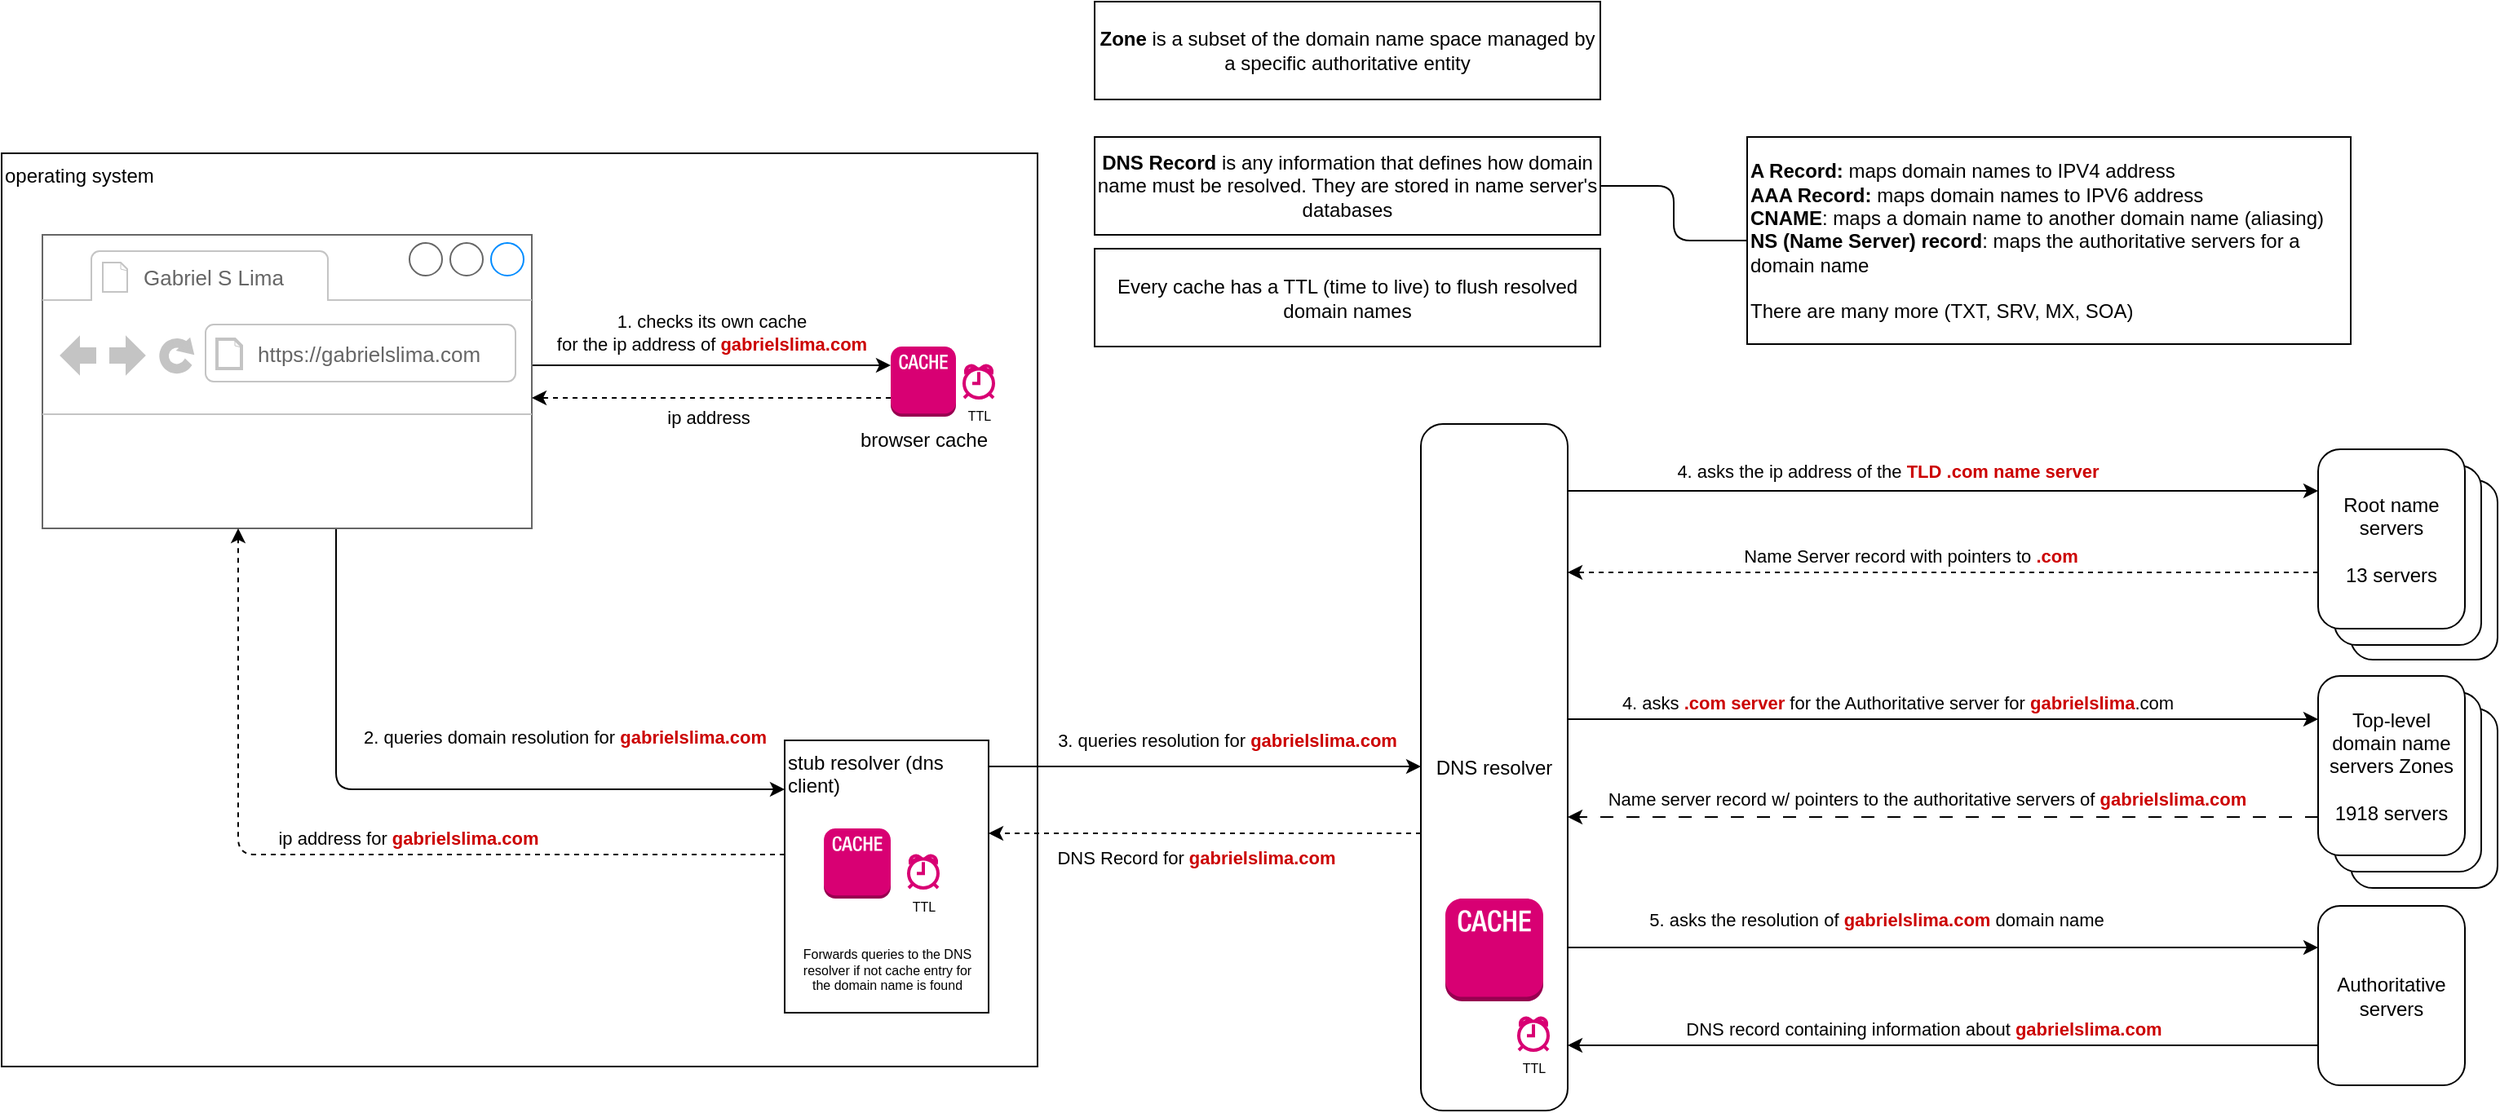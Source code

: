 <mxfile version="25.0.3" pages="2">
  <diagram name="DNS resolver" id="-U9XJzt1BLZ21hI1Nl3i">
    <mxGraphModel dx="2984" dy="813" grid="1" gridSize="10" guides="1" tooltips="1" connect="1" arrows="1" fold="1" page="1" pageScale="1" pageWidth="1100" pageHeight="850" math="0" shadow="0">
      <root>
        <mxCell id="0" />
        <mxCell id="1" parent="0" />
        <mxCell id="v-OLIDeeJJNoUvGbv9xZ-9" value="&lt;div&gt;Root name servers&lt;/div&gt;&lt;div&gt;&lt;br&gt;&lt;/div&gt;&lt;div&gt;1918 servers&lt;br&gt;&lt;/div&gt;" style="rounded=1;whiteSpace=wrap;html=1;" vertex="1" parent="1">
          <mxGeometry x="1400" y="493.5" width="90" height="110" as="geometry" />
        </mxCell>
        <mxCell id="v-OLIDeeJJNoUvGbv9xZ-8" value="&lt;div&gt;Root name servers&lt;/div&gt;&lt;div&gt;&lt;br&gt;&lt;/div&gt;&lt;div&gt;1918 servers&lt;br&gt;&lt;/div&gt;" style="rounded=1;whiteSpace=wrap;html=1;" vertex="1" parent="1">
          <mxGeometry x="1390" y="483.5" width="90" height="110" as="geometry" />
        </mxCell>
        <mxCell id="v-OLIDeeJJNoUvGbv9xZ-7" value="&lt;div&gt;Root name servers&lt;/div&gt;&lt;div&gt;&lt;br&gt;&lt;/div&gt;&lt;div&gt;13 servers&lt;br&gt;&lt;/div&gt;" style="rounded=1;whiteSpace=wrap;html=1;" vertex="1" parent="1">
          <mxGeometry x="1400" y="353.5" width="90" height="110" as="geometry" />
        </mxCell>
        <mxCell id="v-OLIDeeJJNoUvGbv9xZ-6" value="&lt;div&gt;Root name servers&lt;/div&gt;&lt;div&gt;&lt;br&gt;&lt;/div&gt;&lt;div&gt;13 servers&lt;br&gt;&lt;/div&gt;" style="rounded=1;whiteSpace=wrap;html=1;" vertex="1" parent="1">
          <mxGeometry x="1390" y="344.5" width="90" height="110" as="geometry" />
        </mxCell>
        <mxCell id="dDs_sU-MVGWkAlIGCaFT-8" value="operating system" style="rounded=0;whiteSpace=wrap;html=1;align=left;verticalAlign=top;fillColor=none;" vertex="1" parent="1">
          <mxGeometry x="-40" y="153" width="635" height="560" as="geometry" />
        </mxCell>
        <mxCell id="tUeSwq-1diPxsUF7kdBA-10" style="edgeStyle=orthogonalEdgeStyle;rounded=1;orthogonalLoop=1;jettySize=auto;html=1;curved=0;" parent="1" source="tUeSwq-1diPxsUF7kdBA-4" target="tUeSwq-1diPxsUF7kdBA-46" edge="1">
          <mxGeometry relative="1" as="geometry">
            <mxPoint x="655" y="453.0" as="targetPoint" />
            <Array as="points">
              <mxPoint x="165" y="543" />
            </Array>
          </mxGeometry>
        </mxCell>
        <mxCell id="tUeSwq-1diPxsUF7kdBA-11" value="2. queries domain resolution for &lt;font color=&quot;#cc0000&quot;&gt;&lt;b&gt;gabrielslima.com&lt;/b&gt;&lt;/font&gt;" style="edgeLabel;html=1;align=center;verticalAlign=middle;resizable=0;points=[];" parent="tUeSwq-1diPxsUF7kdBA-10" vertex="1" connectable="0">
          <mxGeometry x="-0.691" y="-3" relative="1" as="geometry">
            <mxPoint x="143" y="61" as="offset" />
          </mxGeometry>
        </mxCell>
        <mxCell id="dDs_sU-MVGWkAlIGCaFT-2" style="edgeStyle=orthogonalEdgeStyle;rounded=0;orthogonalLoop=1;jettySize=auto;html=1;" edge="1" parent="1" source="tUeSwq-1diPxsUF7kdBA-4" target="dDs_sU-MVGWkAlIGCaFT-1">
          <mxGeometry relative="1" as="geometry">
            <Array as="points">
              <mxPoint x="325" y="283" />
              <mxPoint x="325" y="283" />
            </Array>
          </mxGeometry>
        </mxCell>
        <mxCell id="dDs_sU-MVGWkAlIGCaFT-6" value="&lt;div&gt;1. checks its own cache&lt;/div&gt;&lt;div&gt;for the ip address of &lt;b&gt;&lt;font color=&quot;#cc0000&quot;&gt;gabrielslima.com&lt;/font&gt;&lt;/b&gt;&lt;br&gt;&lt;/div&gt;" style="edgeLabel;html=1;align=center;verticalAlign=middle;resizable=0;points=[];" vertex="1" connectable="0" parent="dDs_sU-MVGWkAlIGCaFT-2">
          <mxGeometry x="-0.304" relative="1" as="geometry">
            <mxPoint x="33" y="-20" as="offset" />
          </mxGeometry>
        </mxCell>
        <mxCell id="tUeSwq-1diPxsUF7kdBA-4" value="" style="strokeWidth=1;shadow=0;dashed=0;align=center;html=1;shape=mxgraph.mockup.containers.browserWindow;rSize=0;strokeColor=#666666;strokeColor2=#008cff;strokeColor3=#c4c4c4;mainText=,;recursiveResize=0;fontSize=10;" parent="1" vertex="1">
          <mxGeometry x="-15" y="203" width="300" height="180" as="geometry" />
        </mxCell>
        <mxCell id="tUeSwq-1diPxsUF7kdBA-5" value="Gabriel S Lima" style="strokeWidth=1;shadow=0;dashed=0;align=center;html=1;shape=mxgraph.mockup.containers.anchor;fontSize=13;fontColor=#666666;align=left;whiteSpace=wrap;" parent="tUeSwq-1diPxsUF7kdBA-4" vertex="1">
          <mxGeometry x="60" y="12" width="120" height="28" as="geometry" />
        </mxCell>
        <mxCell id="tUeSwq-1diPxsUF7kdBA-6" value="https://gabrielslima.com" style="strokeWidth=1;shadow=0;dashed=0;align=center;html=1;shape=mxgraph.mockup.containers.anchor;rSize=0;fontSize=13;fontColor=#666666;align=left;" parent="tUeSwq-1diPxsUF7kdBA-4" vertex="1">
          <mxGeometry x="130" y="60" width="250" height="26" as="geometry" />
        </mxCell>
        <mxCell id="tUeSwq-1diPxsUF7kdBA-15" style="edgeStyle=orthogonalEdgeStyle;rounded=1;orthogonalLoop=1;jettySize=auto;html=1;curved=0;" parent="1" source="tUeSwq-1diPxsUF7kdBA-46" target="tUeSwq-1diPxsUF7kdBA-13" edge="1">
          <mxGeometry relative="1" as="geometry">
            <mxPoint x="590" y="435" as="sourcePoint" />
            <Array as="points">
              <mxPoint x="640" y="529" />
            </Array>
          </mxGeometry>
        </mxCell>
        <mxCell id="tUeSwq-1diPxsUF7kdBA-23" value="3. queries resolution for &lt;b&gt;&lt;font color=&quot;#cc0000&quot;&gt;gabrielslima.com&lt;/font&gt;&lt;/b&gt;" style="edgeLabel;html=1;align=center;verticalAlign=middle;resizable=0;points=[];" parent="tUeSwq-1diPxsUF7kdBA-15" vertex="1" connectable="0">
          <mxGeometry x="-0.277" y="1" relative="1" as="geometry">
            <mxPoint x="50" y="-15" as="offset" />
          </mxGeometry>
        </mxCell>
        <mxCell id="tUeSwq-1diPxsUF7kdBA-18" style="edgeStyle=orthogonalEdgeStyle;rounded=1;orthogonalLoop=1;jettySize=auto;html=1;curved=0;dashed=1;" parent="1" source="tUeSwq-1diPxsUF7kdBA-46" target="tUeSwq-1diPxsUF7kdBA-4" edge="1">
          <mxGeometry relative="1" as="geometry">
            <mxPoint x="655" y="493.0" as="sourcePoint" />
            <Array as="points">
              <mxPoint x="105" y="583" />
            </Array>
          </mxGeometry>
        </mxCell>
        <mxCell id="tUeSwq-1diPxsUF7kdBA-19" value="ip address for &lt;b&gt;&lt;font color=&quot;#cc0000&quot;&gt;gabrielslima.com&lt;/font&gt;&lt;/b&gt;" style="edgeLabel;html=1;align=center;verticalAlign=middle;resizable=0;points=[];" parent="tUeSwq-1diPxsUF7kdBA-18" vertex="1" connectable="0">
          <mxGeometry x="-0.103" y="-2" relative="1" as="geometry">
            <mxPoint x="9" y="-8" as="offset" />
          </mxGeometry>
        </mxCell>
        <mxCell id="tUeSwq-1diPxsUF7kdBA-16" style="edgeStyle=orthogonalEdgeStyle;rounded=1;orthogonalLoop=1;jettySize=auto;html=1;curved=0;dashed=1;" parent="1" source="tUeSwq-1diPxsUF7kdBA-13" target="tUeSwq-1diPxsUF7kdBA-46" edge="1">
          <mxGeometry relative="1" as="geometry">
            <mxPoint x="590" y="480" as="targetPoint" />
            <Array as="points">
              <mxPoint x="740" y="570" />
              <mxPoint x="740" y="570" />
            </Array>
          </mxGeometry>
        </mxCell>
        <mxCell id="tUeSwq-1diPxsUF7kdBA-38" value="DNS Record for &lt;b&gt;&lt;font color=&quot;#cc0000&quot;&gt;gabrielslima.com&lt;/font&gt;&lt;/b&gt;" style="edgeLabel;html=1;align=center;verticalAlign=middle;resizable=0;points=[];" parent="tUeSwq-1diPxsUF7kdBA-16" vertex="1" connectable="0">
          <mxGeometry x="0.286" y="-2" relative="1" as="geometry">
            <mxPoint x="32" y="17" as="offset" />
          </mxGeometry>
        </mxCell>
        <mxCell id="tUeSwq-1diPxsUF7kdBA-21" style="edgeStyle=orthogonalEdgeStyle;rounded=0;orthogonalLoop=1;jettySize=auto;html=1;" parent="1" source="tUeSwq-1diPxsUF7kdBA-13" target="tUeSwq-1diPxsUF7kdBA-20" edge="1">
          <mxGeometry relative="1" as="geometry">
            <Array as="points">
              <mxPoint x="1130" y="360" />
              <mxPoint x="1130" y="360" />
            </Array>
          </mxGeometry>
        </mxCell>
        <mxCell id="tUeSwq-1diPxsUF7kdBA-24" value="4. asks the ip address of the &lt;font color=&quot;#cc0000&quot;&gt;&lt;b&gt;TLD .com name server&lt;/b&gt;&lt;/font&gt;" style="edgeLabel;html=1;align=center;verticalAlign=middle;resizable=0;points=[];" parent="tUeSwq-1diPxsUF7kdBA-21" vertex="1" connectable="0">
          <mxGeometry x="-0.285" y="-2" relative="1" as="geometry">
            <mxPoint x="31" y="-14" as="offset" />
          </mxGeometry>
        </mxCell>
        <mxCell id="tUeSwq-1diPxsUF7kdBA-28" style="edgeStyle=orthogonalEdgeStyle;rounded=0;orthogonalLoop=1;jettySize=auto;html=1;" parent="1" source="tUeSwq-1diPxsUF7kdBA-13" target="tUeSwq-1diPxsUF7kdBA-26" edge="1">
          <mxGeometry relative="1" as="geometry">
            <Array as="points">
              <mxPoint x="980" y="500" />
              <mxPoint x="980" y="500" />
            </Array>
          </mxGeometry>
        </mxCell>
        <mxCell id="tUeSwq-1diPxsUF7kdBA-31" value="4. asks &lt;b&gt;&lt;font color=&quot;#cc0000&quot;&gt;.com server&lt;/font&gt;&lt;/b&gt; for the Authoritative server for &lt;font color=&quot;#cc0000&quot;&gt;&lt;b&gt;gabrielslima&lt;/b&gt;&lt;/font&gt;.com" style="edgeLabel;html=1;align=center;verticalAlign=middle;resizable=0;points=[];" parent="tUeSwq-1diPxsUF7kdBA-28" vertex="1" connectable="0">
          <mxGeometry x="-0.517" y="-2" relative="1" as="geometry">
            <mxPoint x="91" y="-12" as="offset" />
          </mxGeometry>
        </mxCell>
        <mxCell id="tUeSwq-1diPxsUF7kdBA-34" style="edgeStyle=orthogonalEdgeStyle;rounded=0;orthogonalLoop=1;jettySize=auto;html=1;" parent="1" source="tUeSwq-1diPxsUF7kdBA-13" target="tUeSwq-1diPxsUF7kdBA-33" edge="1">
          <mxGeometry relative="1" as="geometry">
            <Array as="points">
              <mxPoint x="1130" y="640" />
              <mxPoint x="1130" y="640" />
            </Array>
          </mxGeometry>
        </mxCell>
        <mxCell id="tUeSwq-1diPxsUF7kdBA-35" value="5. asks the resolution of &lt;b&gt;&lt;font color=&quot;#cc0000&quot;&gt;gabrielslima.com&lt;/font&gt;&lt;/b&gt; domain name" style="edgeLabel;html=1;align=center;verticalAlign=middle;resizable=0;points=[];" parent="tUeSwq-1diPxsUF7kdBA-34" vertex="1" connectable="0">
          <mxGeometry x="-0.241" relative="1" as="geometry">
            <mxPoint x="14" y="-17" as="offset" />
          </mxGeometry>
        </mxCell>
        <mxCell id="tUeSwq-1diPxsUF7kdBA-13" value="DNS resolver" style="rounded=1;whiteSpace=wrap;html=1;" parent="1" vertex="1">
          <mxGeometry x="830" y="319" width="90" height="421" as="geometry" />
        </mxCell>
        <mxCell id="tUeSwq-1diPxsUF7kdBA-14" value="" style="outlineConnect=0;dashed=0;verticalLabelPosition=bottom;verticalAlign=top;align=center;html=1;shape=mxgraph.aws3.cache_node;fillColor=#d80073;strokeColor=#A50040;fontColor=#ffffff;" parent="1" vertex="1">
          <mxGeometry x="845" y="610" width="60" height="63" as="geometry" />
        </mxCell>
        <mxCell id="tUeSwq-1diPxsUF7kdBA-22" style="edgeStyle=orthogonalEdgeStyle;rounded=0;orthogonalLoop=1;jettySize=auto;html=1;dashed=1;" parent="1" source="tUeSwq-1diPxsUF7kdBA-20" target="tUeSwq-1diPxsUF7kdBA-13" edge="1">
          <mxGeometry relative="1" as="geometry">
            <Array as="points">
              <mxPoint x="1130" y="410" />
              <mxPoint x="1130" y="410" />
            </Array>
          </mxGeometry>
        </mxCell>
        <mxCell id="tUeSwq-1diPxsUF7kdBA-25" value="Name Server record with pointers to &lt;b&gt;&lt;font color=&quot;#cc0000&quot;&gt;.com&lt;/font&gt;&lt;/b&gt;" style="edgeLabel;html=1;align=center;verticalAlign=middle;resizable=0;points=[];" parent="tUeSwq-1diPxsUF7kdBA-22" vertex="1" connectable="0">
          <mxGeometry x="0.17" y="2" relative="1" as="geometry">
            <mxPoint x="19" y="-12" as="offset" />
          </mxGeometry>
        </mxCell>
        <mxCell id="tUeSwq-1diPxsUF7kdBA-20" value="&lt;div&gt;Root name servers&lt;/div&gt;&lt;div&gt;&lt;br&gt;&lt;/div&gt;&lt;div&gt;13 servers&lt;br&gt;&lt;/div&gt;" style="rounded=1;whiteSpace=wrap;html=1;" parent="1" vertex="1">
          <mxGeometry x="1380" y="334.5" width="90" height="110" as="geometry" />
        </mxCell>
        <mxCell id="tUeSwq-1diPxsUF7kdBA-29" style="edgeStyle=orthogonalEdgeStyle;rounded=0;orthogonalLoop=1;jettySize=auto;html=1;dashed=1;dashPattern=8 8;" parent="1" source="tUeSwq-1diPxsUF7kdBA-26" target="tUeSwq-1diPxsUF7kdBA-13" edge="1">
          <mxGeometry relative="1" as="geometry">
            <Array as="points">
              <mxPoint x="1040" y="560" />
              <mxPoint x="1040" y="560" />
            </Array>
          </mxGeometry>
        </mxCell>
        <mxCell id="tUeSwq-1diPxsUF7kdBA-32" value="Name server record w/ pointers to the authoritative servers of &lt;font color=&quot;#cc0000&quot;&gt;&lt;b&gt;gabrielslima.com&lt;/b&gt;&lt;/font&gt;" style="edgeLabel;html=1;align=center;verticalAlign=middle;resizable=0;points=[];" parent="tUeSwq-1diPxsUF7kdBA-29" vertex="1" connectable="0">
          <mxGeometry x="0.156" relative="1" as="geometry">
            <mxPoint x="26" y="-11" as="offset" />
          </mxGeometry>
        </mxCell>
        <mxCell id="tUeSwq-1diPxsUF7kdBA-26" value="&lt;div&gt;Top-level domain name servers Zones&lt;br&gt;&lt;/div&gt;&lt;div&gt;&lt;br&gt;&lt;/div&gt;&lt;div&gt;1918 servers&lt;br&gt;&lt;/div&gt;" style="rounded=1;whiteSpace=wrap;html=1;" parent="1" vertex="1">
          <mxGeometry x="1380" y="473.5" width="90" height="110" as="geometry" />
        </mxCell>
        <mxCell id="tUeSwq-1diPxsUF7kdBA-36" style="edgeStyle=orthogonalEdgeStyle;rounded=0;orthogonalLoop=1;jettySize=auto;html=1;" parent="1" source="tUeSwq-1diPxsUF7kdBA-33" target="tUeSwq-1diPxsUF7kdBA-13" edge="1">
          <mxGeometry relative="1" as="geometry">
            <Array as="points">
              <mxPoint x="1120" y="700" />
              <mxPoint x="1120" y="700" />
            </Array>
          </mxGeometry>
        </mxCell>
        <mxCell id="tUeSwq-1diPxsUF7kdBA-37" value="DNS record containing information about &lt;b&gt;&lt;font color=&quot;#cc0000&quot;&gt;gabrielslima.com&lt;/font&gt;&lt;/b&gt;" style="edgeLabel;html=1;align=center;verticalAlign=middle;resizable=0;points=[];" parent="tUeSwq-1diPxsUF7kdBA-36" vertex="1" connectable="0">
          <mxGeometry x="0.053" y="2" relative="1" as="geometry">
            <mxPoint y="-12" as="offset" />
          </mxGeometry>
        </mxCell>
        <mxCell id="tUeSwq-1diPxsUF7kdBA-33" value="Authoritative servers" style="rounded=1;whiteSpace=wrap;html=1;" parent="1" vertex="1">
          <mxGeometry x="1380" y="614.5" width="90" height="110" as="geometry" />
        </mxCell>
        <mxCell id="tUeSwq-1diPxsUF7kdBA-46" value="&lt;div&gt;stub resolver (dns client)&lt;/div&gt;" style="rounded=0;whiteSpace=wrap;html=1;align=left;verticalAlign=top;fillColor=none;" parent="1" vertex="1">
          <mxGeometry x="440" y="513" width="125" height="167" as="geometry" />
        </mxCell>
        <mxCell id="tUeSwq-1diPxsUF7kdBA-45" value="" style="shape=image;html=1;verticalAlign=top;verticalLabelPosition=bottom;labelBackgroundColor=#ffffff;imageAspect=0;aspect=fixed;image=https://cdn1.iconfinder.com/data/icons/operating-system-flat-1/30/ios-128.png" parent="1" vertex="1">
          <mxGeometry x="-20" y="633" width="70" height="70" as="geometry" />
        </mxCell>
        <mxCell id="tUeSwq-1diPxsUF7kdBA-44" value="" style="shape=image;html=1;verticalAlign=top;verticalLabelPosition=bottom;labelBackgroundColor=#ffffff;imageAspect=0;aspect=fixed;image=https://cdn1.iconfinder.com/data/icons/logo-s-icon-pack-collection/512/windows-128.png" parent="1" vertex="1">
          <mxGeometry x="60" y="639" width="50" height="50" as="geometry" />
        </mxCell>
        <mxCell id="tUeSwq-1diPxsUF7kdBA-47" value="" style="shape=image;html=1;verticalAlign=top;verticalLabelPosition=bottom;labelBackgroundColor=#ffffff;imageAspect=0;aspect=fixed;image=https://cdn1.iconfinder.com/data/icons/logo-s-icon-pack-collection/517/linux-128.png" parent="1" vertex="1">
          <mxGeometry x="130" y="624" width="65" height="65" as="geometry" />
        </mxCell>
        <mxCell id="tUeSwq-1diPxsUF7kdBA-7" value="" style="outlineConnect=0;dashed=0;verticalLabelPosition=bottom;verticalAlign=top;align=center;html=1;shape=mxgraph.aws3.cache_node;fillColor=#d80073;gradientColor=none;strokeColor=#A50040;fontFamily=Helvetica;fontSize=12;fontColor=#ffffff;" parent="1" vertex="1">
          <mxGeometry x="464.05" y="567" width="40.95" height="43" as="geometry" />
        </mxCell>
        <mxCell id="tUeSwq-1diPxsUF7kdBA-51" value="" style="shape=image;html=1;verticalAlign=top;verticalLabelPosition=bottom;labelBackgroundColor=#ffffff;imageAspect=0;aspect=fixed;image=https://cdn1.iconfinder.com/data/icons/operating-system-flat-1/30/android-128.png" parent="1" vertex="1">
          <mxGeometry x="210" y="623" width="80" height="80" as="geometry" />
        </mxCell>
        <mxCell id="dDs_sU-MVGWkAlIGCaFT-1" value="browser cache" style="outlineConnect=0;dashed=0;verticalLabelPosition=bottom;verticalAlign=top;align=center;html=1;shape=mxgraph.aws3.cache_node;fillColor=#d80073;gradientColor=none;strokeColor=#A50040;fontFamily=Helvetica;fontSize=12;fontColor=#000000;" vertex="1" parent="1">
          <mxGeometry x="505" y="271.5" width="40" height="43" as="geometry" />
        </mxCell>
        <mxCell id="dDs_sU-MVGWkAlIGCaFT-4" style="edgeStyle=orthogonalEdgeStyle;rounded=0;orthogonalLoop=1;jettySize=auto;html=1;dashed=1;" edge="1" parent="1" source="dDs_sU-MVGWkAlIGCaFT-1" target="tUeSwq-1diPxsUF7kdBA-4">
          <mxGeometry relative="1" as="geometry">
            <Array as="points">
              <mxPoint x="315" y="303" />
              <mxPoint x="315" y="303" />
            </Array>
          </mxGeometry>
        </mxCell>
        <mxCell id="dDs_sU-MVGWkAlIGCaFT-7" value="ip address" style="edgeLabel;html=1;align=center;verticalAlign=middle;resizable=0;points=[];" vertex="1" connectable="0" parent="dDs_sU-MVGWkAlIGCaFT-4">
          <mxGeometry x="0.017" y="1" relative="1" as="geometry">
            <mxPoint y="11" as="offset" />
          </mxGeometry>
        </mxCell>
        <mxCell id="v-OLIDeeJJNoUvGbv9xZ-1" value="TTL" style="html=1;verticalLabelPosition=bottom;align=center;labelBackgroundColor=#ffffff;verticalAlign=top;strokeWidth=2;strokeColor=#D80073;shadow=0;dashed=0;shape=mxgraph.ios7.icons.alarm_clock;fontSize=8;" vertex="1" parent="1">
          <mxGeometry x="550" y="283" width="18" height="20" as="geometry" />
        </mxCell>
        <mxCell id="v-OLIDeeJJNoUvGbv9xZ-4" value="TTL" style="html=1;verticalLabelPosition=bottom;align=center;labelBackgroundColor=#ffffff;verticalAlign=top;strokeWidth=2;strokeColor=#D80073;shadow=0;dashed=0;shape=mxgraph.ios7.icons.alarm_clock;fontSize=8;" vertex="1" parent="1">
          <mxGeometry x="516" y="583.5" width="18" height="20" as="geometry" />
        </mxCell>
        <mxCell id="v-OLIDeeJJNoUvGbv9xZ-5" value="TTL" style="html=1;verticalLabelPosition=bottom;align=center;labelBackgroundColor=#ffffff;verticalAlign=top;strokeWidth=2;strokeColor=#D80073;shadow=0;dashed=0;shape=mxgraph.ios7.icons.alarm_clock;fontSize=8;" vertex="1" parent="1">
          <mxGeometry x="890" y="683" width="18" height="20" as="geometry" />
        </mxCell>
        <mxCell id="v-OLIDeeJJNoUvGbv9xZ-15" style="edgeStyle=orthogonalEdgeStyle;rounded=1;orthogonalLoop=1;jettySize=auto;html=1;curved=0;endArrow=none;endFill=0;" edge="1" parent="1" source="v-OLIDeeJJNoUvGbv9xZ-11" target="v-OLIDeeJJNoUvGbv9xZ-14">
          <mxGeometry relative="1" as="geometry" />
        </mxCell>
        <mxCell id="v-OLIDeeJJNoUvGbv9xZ-11" value="&lt;div&gt;&lt;b&gt;DNS Record&lt;/b&gt; is any information that defines how domain name must be resolved. They are stored in name server&#39;s databases&lt;br&gt;&lt;/div&gt;" style="rounded=0;whiteSpace=wrap;html=1;" vertex="1" parent="1">
          <mxGeometry x="630" y="143" width="310" height="60" as="geometry" />
        </mxCell>
        <mxCell id="v-OLIDeeJJNoUvGbv9xZ-12" value="&lt;div&gt;Forwards queries to the DNS resolver if not cache entry for the domain name is found&lt;/div&gt;" style="text;html=1;align=center;verticalAlign=middle;whiteSpace=wrap;rounded=0;fontSize=8;" vertex="1" parent="1">
          <mxGeometry x="447.5" y="639" width="110" height="30" as="geometry" />
        </mxCell>
        <mxCell id="v-OLIDeeJJNoUvGbv9xZ-13" value="Every cache has a TTL (time to live) to flush resolved domain names" style="rounded=0;whiteSpace=wrap;html=1;" vertex="1" parent="1">
          <mxGeometry x="630" y="211.5" width="310" height="60" as="geometry" />
        </mxCell>
        <mxCell id="v-OLIDeeJJNoUvGbv9xZ-14" value="&lt;div&gt;&lt;b&gt;A Record:&lt;/b&gt; maps domain names to IPV4 address&lt;/div&gt;&lt;div&gt;&lt;b&gt;AAA Record:&lt;/b&gt; maps domain names to IPV6 address&lt;/div&gt;&lt;div&gt;&lt;b&gt;CNAME&lt;/b&gt;: maps a domain name to another domain name (aliasing)&lt;br&gt;&lt;/div&gt;&lt;div&gt;&lt;b&gt;NS (Name Server) record&lt;/b&gt;: maps the authoritative servers for a domain name&lt;/div&gt;&lt;div&gt;&lt;br&gt;&lt;/div&gt;&lt;div&gt;There are many more (TXT, SRV, MX, SOA)&lt;br&gt;&lt;/div&gt;" style="rounded=0;whiteSpace=wrap;html=1;align=left;" vertex="1" parent="1">
          <mxGeometry x="1030" y="143" width="370" height="127" as="geometry" />
        </mxCell>
        <mxCell id="v-OLIDeeJJNoUvGbv9xZ-16" value="&lt;b&gt;Zone&lt;/b&gt; is a subset of the domain name space managed by a specific authoritative entity" style="rounded=0;whiteSpace=wrap;html=1;" vertex="1" parent="1">
          <mxGeometry x="630" y="60" width="310" height="60" as="geometry" />
        </mxCell>
      </root>
    </mxGraphModel>
  </diagram>
  <diagram id="PwibQIuNlRLYuzX5v-Z3" name="DNS resolver with privacy features">
    <mxGraphModel dx="1550" dy="772" grid="1" gridSize="10" guides="1" tooltips="1" connect="1" arrows="1" fold="1" page="1" pageScale="1" pageWidth="1100" pageHeight="850" math="0" shadow="0">
      <root>
        <mxCell id="0" />
        <mxCell id="1" parent="0" />
      </root>
    </mxGraphModel>
  </diagram>
</mxfile>
